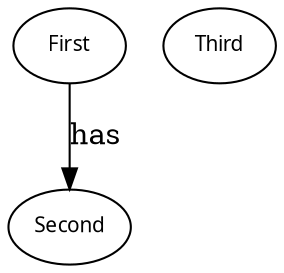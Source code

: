 digraph G {
node [
   fontsize=10
   fontname="sans-serif"
];
First [href="http://lukecampbell.github.com/" ];
Third [super_href="http://blah.com"];
Second;
First -> Second [label="has"];
}
